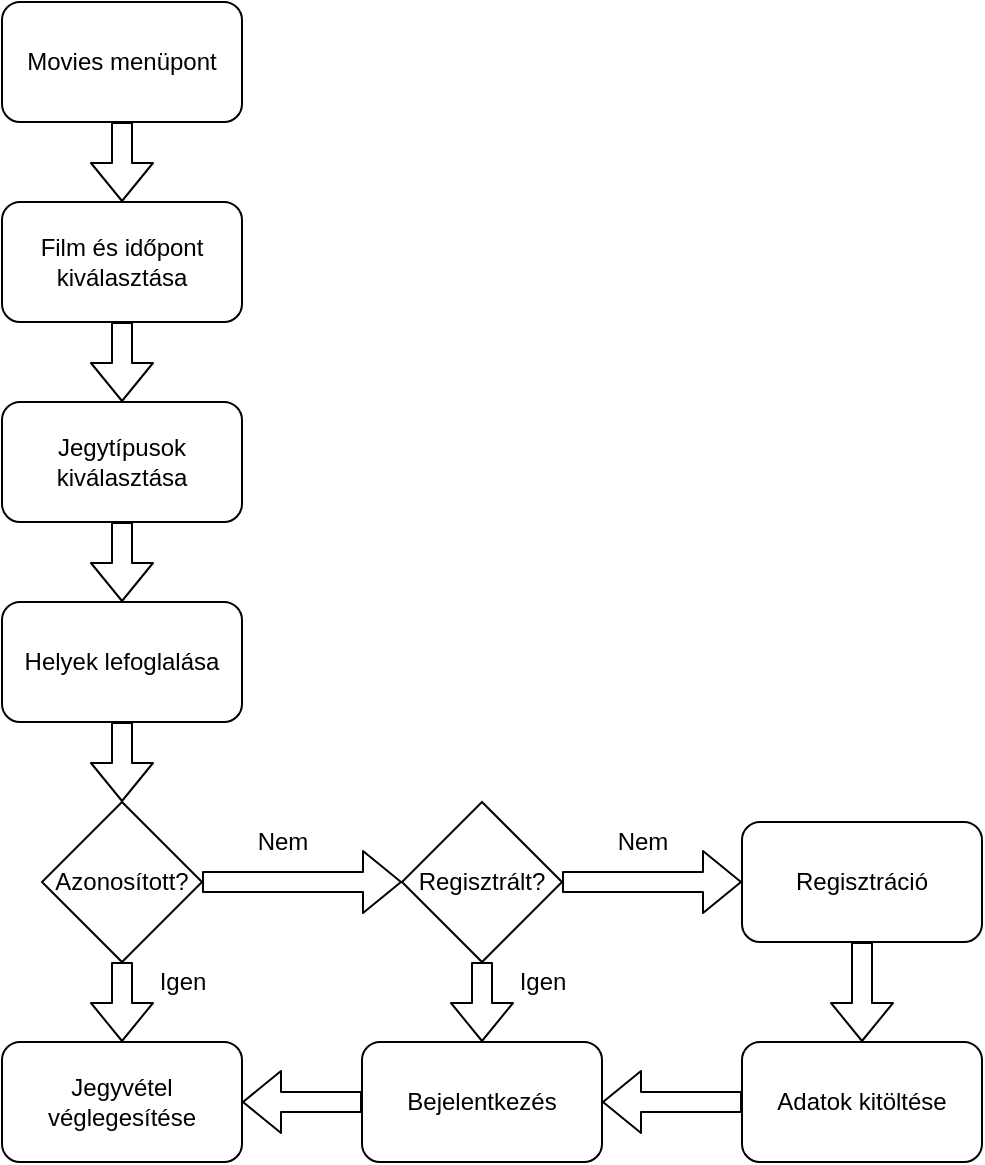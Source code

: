 <mxfile version="12.4.3" type="device" pages="1"><diagram id="Cj_PRTI3imcJA2RyIzY6" name="Page-1"><mxGraphModel dx="1422" dy="762" grid="1" gridSize="10" guides="1" tooltips="1" connect="1" arrows="1" fold="1" page="1" pageScale="1" pageWidth="827" pageHeight="1169" math="0" shadow="0"><root><mxCell id="0"/><mxCell id="1" parent="0"/><mxCell id="ZRfwyEpZORN0csQRvzjR-1" value="Movies menüpont" style="rounded=1;whiteSpace=wrap;html=1;" vertex="1" parent="1"><mxGeometry x="330" y="10" width="120" height="60" as="geometry"/></mxCell><mxCell id="ZRfwyEpZORN0csQRvzjR-2" value="Film és időpont kiválasztása" style="rounded=1;whiteSpace=wrap;html=1;" vertex="1" parent="1"><mxGeometry x="330" y="110" width="120" height="60" as="geometry"/></mxCell><mxCell id="ZRfwyEpZORN0csQRvzjR-3" value="Jegytípusok kiválasztása" style="rounded=1;whiteSpace=wrap;html=1;" vertex="1" parent="1"><mxGeometry x="330" y="210" width="120" height="60" as="geometry"/></mxCell><mxCell id="ZRfwyEpZORN0csQRvzjR-4" value="Helyek lefoglalása" style="rounded=1;whiteSpace=wrap;html=1;" vertex="1" parent="1"><mxGeometry x="330" y="310" width="120" height="60" as="geometry"/></mxCell><mxCell id="ZRfwyEpZORN0csQRvzjR-6" value="Azonosított?" style="rhombus;whiteSpace=wrap;html=1;" vertex="1" parent="1"><mxGeometry x="350" y="410" width="80" height="80" as="geometry"/></mxCell><mxCell id="ZRfwyEpZORN0csQRvzjR-8" value="Jegyvétel véglegesítése" style="rounded=1;whiteSpace=wrap;html=1;" vertex="1" parent="1"><mxGeometry x="330" y="530" width="120" height="60" as="geometry"/></mxCell><mxCell id="ZRfwyEpZORN0csQRvzjR-9" value="Regisztrált?" style="rhombus;whiteSpace=wrap;html=1;" vertex="1" parent="1"><mxGeometry x="530" y="410" width="80" height="80" as="geometry"/></mxCell><mxCell id="ZRfwyEpZORN0csQRvzjR-10" value="Regisztráció" style="rounded=1;whiteSpace=wrap;html=1;" vertex="1" parent="1"><mxGeometry x="700" y="420" width="120" height="60" as="geometry"/></mxCell><mxCell id="ZRfwyEpZORN0csQRvzjR-11" value="Bejelentkezés" style="rounded=1;whiteSpace=wrap;html=1;" vertex="1" parent="1"><mxGeometry x="510" y="530" width="120" height="60" as="geometry"/></mxCell><mxCell id="ZRfwyEpZORN0csQRvzjR-14" value="" style="shape=flexArrow;endArrow=classic;html=1;" edge="1" parent="1" source="ZRfwyEpZORN0csQRvzjR-1" target="ZRfwyEpZORN0csQRvzjR-2"><mxGeometry width="50" height="50" relative="1" as="geometry"><mxPoint x="20" y="570" as="sourcePoint"/><mxPoint x="70" y="520" as="targetPoint"/></mxGeometry></mxCell><mxCell id="ZRfwyEpZORN0csQRvzjR-16" value="" style="shape=flexArrow;endArrow=classic;html=1;" edge="1" parent="1" source="ZRfwyEpZORN0csQRvzjR-2" target="ZRfwyEpZORN0csQRvzjR-3"><mxGeometry width="50" height="50" relative="1" as="geometry"><mxPoint x="20" y="570" as="sourcePoint"/><mxPoint x="70" y="520" as="targetPoint"/></mxGeometry></mxCell><mxCell id="ZRfwyEpZORN0csQRvzjR-17" value="" style="shape=flexArrow;endArrow=classic;html=1;" edge="1" parent="1" source="ZRfwyEpZORN0csQRvzjR-3" target="ZRfwyEpZORN0csQRvzjR-4"><mxGeometry width="50" height="50" relative="1" as="geometry"><mxPoint x="20" y="660" as="sourcePoint"/><mxPoint x="70" y="610" as="targetPoint"/></mxGeometry></mxCell><mxCell id="ZRfwyEpZORN0csQRvzjR-18" value="" style="shape=flexArrow;endArrow=classic;html=1;" edge="1" parent="1" source="ZRfwyEpZORN0csQRvzjR-4" target="ZRfwyEpZORN0csQRvzjR-6"><mxGeometry width="50" height="50" relative="1" as="geometry"><mxPoint x="20" y="660" as="sourcePoint"/><mxPoint x="70" y="610" as="targetPoint"/></mxGeometry></mxCell><mxCell id="ZRfwyEpZORN0csQRvzjR-19" value="" style="shape=flexArrow;endArrow=classic;html=1;" edge="1" parent="1" source="ZRfwyEpZORN0csQRvzjR-6" target="ZRfwyEpZORN0csQRvzjR-8"><mxGeometry width="50" height="50" relative="1" as="geometry"><mxPoint x="330" y="680" as="sourcePoint"/><mxPoint x="380" y="630" as="targetPoint"/></mxGeometry></mxCell><mxCell id="ZRfwyEpZORN0csQRvzjR-21" value="" style="shape=flexArrow;endArrow=classic;html=1;" edge="1" parent="1" source="ZRfwyEpZORN0csQRvzjR-6" target="ZRfwyEpZORN0csQRvzjR-9"><mxGeometry width="50" height="50" relative="1" as="geometry"><mxPoint x="330" y="680" as="sourcePoint"/><mxPoint x="380" y="630" as="targetPoint"/></mxGeometry></mxCell><mxCell id="ZRfwyEpZORN0csQRvzjR-27" value="Nem" style="text;html=1;align=center;verticalAlign=middle;resizable=0;points=[];;labelBackgroundColor=#ffffff;" vertex="1" connectable="0" parent="ZRfwyEpZORN0csQRvzjR-21"><mxGeometry x="-0.3" y="-1" relative="1" as="geometry"><mxPoint x="5" y="-21" as="offset"/></mxGeometry></mxCell><mxCell id="ZRfwyEpZORN0csQRvzjR-22" value="" style="shape=flexArrow;endArrow=classic;html=1;" edge="1" parent="1" source="ZRfwyEpZORN0csQRvzjR-9" target="ZRfwyEpZORN0csQRvzjR-10"><mxGeometry width="50" height="50" relative="1" as="geometry"><mxPoint x="330" y="680" as="sourcePoint"/><mxPoint x="380" y="630" as="targetPoint"/></mxGeometry></mxCell><mxCell id="ZRfwyEpZORN0csQRvzjR-23" value="Adatok kitöltése" style="rounded=1;whiteSpace=wrap;html=1;" vertex="1" parent="1"><mxGeometry x="700" y="530" width="120" height="60" as="geometry"/></mxCell><mxCell id="ZRfwyEpZORN0csQRvzjR-24" value="" style="shape=flexArrow;endArrow=classic;html=1;" edge="1" parent="1" source="ZRfwyEpZORN0csQRvzjR-10" target="ZRfwyEpZORN0csQRvzjR-23"><mxGeometry width="50" height="50" relative="1" as="geometry"><mxPoint x="330" y="660" as="sourcePoint"/><mxPoint x="380" y="610" as="targetPoint"/></mxGeometry></mxCell><mxCell id="ZRfwyEpZORN0csQRvzjR-25" value="" style="shape=flexArrow;endArrow=classic;html=1;" edge="1" parent="1" source="ZRfwyEpZORN0csQRvzjR-23" target="ZRfwyEpZORN0csQRvzjR-11"><mxGeometry width="50" height="50" relative="1" as="geometry"><mxPoint x="330" y="660" as="sourcePoint"/><mxPoint x="380" y="610" as="targetPoint"/></mxGeometry></mxCell><mxCell id="ZRfwyEpZORN0csQRvzjR-26" value="" style="shape=flexArrow;endArrow=classic;html=1;" edge="1" parent="1" source="ZRfwyEpZORN0csQRvzjR-11" target="ZRfwyEpZORN0csQRvzjR-8"><mxGeometry width="50" height="50" relative="1" as="geometry"><mxPoint x="330" y="660" as="sourcePoint"/><mxPoint x="380" y="610" as="targetPoint"/></mxGeometry></mxCell><mxCell id="ZRfwyEpZORN0csQRvzjR-28" value="Nem" style="text;html=1;align=center;verticalAlign=middle;resizable=0;points=[];;autosize=1;" vertex="1" parent="1"><mxGeometry x="630" y="420" width="40" height="20" as="geometry"/></mxCell><mxCell id="ZRfwyEpZORN0csQRvzjR-29" value="" style="shape=flexArrow;endArrow=classic;html=1;" edge="1" parent="1" source="ZRfwyEpZORN0csQRvzjR-9" target="ZRfwyEpZORN0csQRvzjR-11"><mxGeometry width="50" height="50" relative="1" as="geometry"><mxPoint x="330" y="660" as="sourcePoint"/><mxPoint x="380" y="610" as="targetPoint"/></mxGeometry></mxCell><mxCell id="ZRfwyEpZORN0csQRvzjR-30" value="Igen" style="text;html=1;align=center;verticalAlign=middle;resizable=0;points=[];;autosize=1;" vertex="1" parent="1"><mxGeometry x="580" y="490" width="40" height="20" as="geometry"/></mxCell><mxCell id="ZRfwyEpZORN0csQRvzjR-31" value="Igen" style="text;html=1;align=center;verticalAlign=middle;resizable=0;points=[];;autosize=1;" vertex="1" parent="1"><mxGeometry x="400" y="490" width="40" height="20" as="geometry"/></mxCell></root></mxGraphModel></diagram></mxfile>
